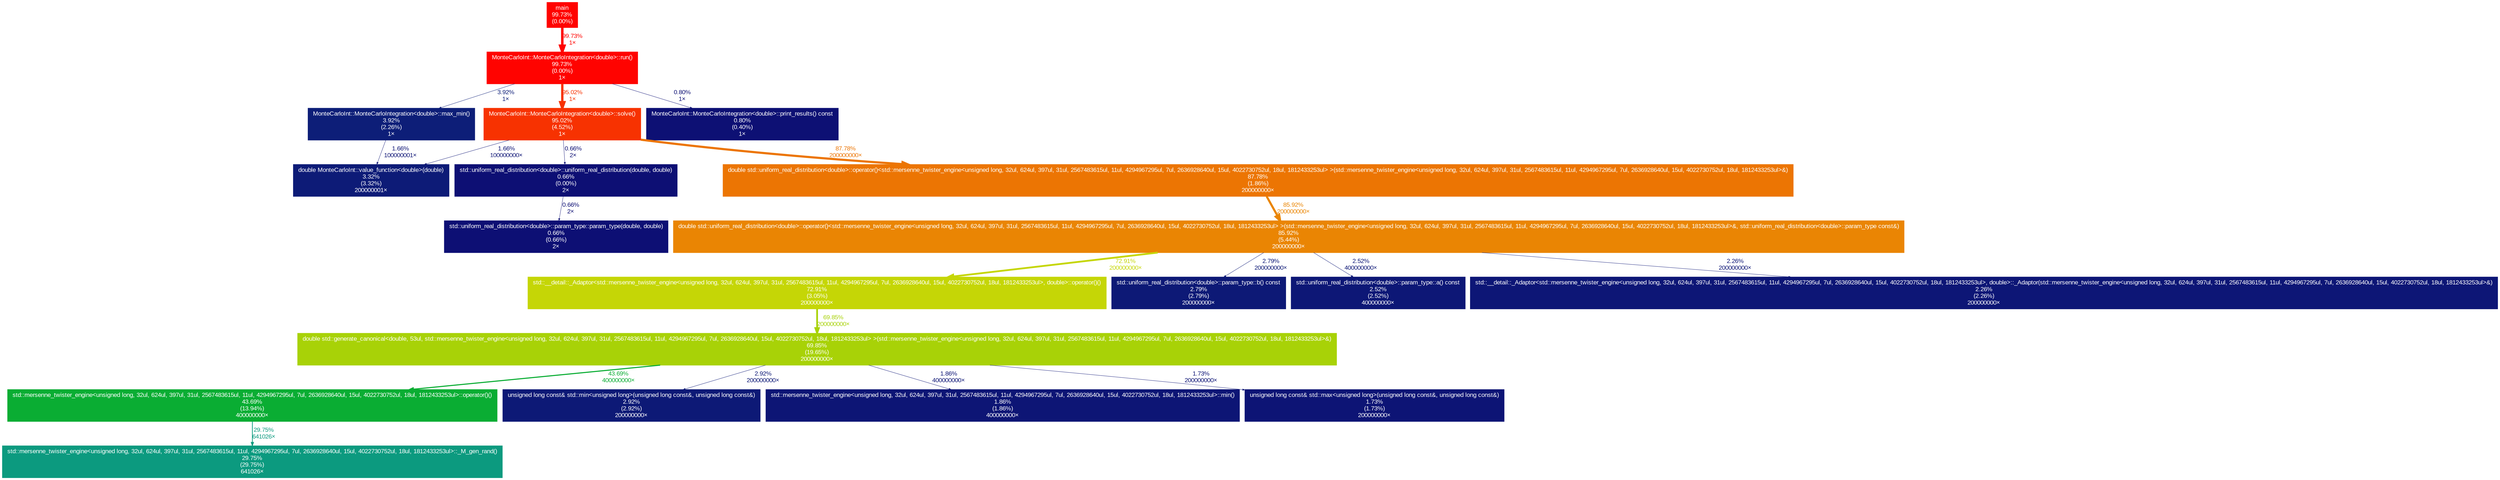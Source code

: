 digraph {
	graph [fontname=Arial, nodesep=0.125, ranksep=0.25];
	node [fontcolor=white, fontname=Arial, height=0, shape=box, style=filled, width=0];
	edge [fontname=Arial];
	1 [color="#ff0300", fontcolor="#ffffff", fontsize="10.00", label="main\n99.73%\n(0.00%)"];
	1 -> 2 [arrowsize="1.00", color="#ff0300", fontcolor="#ff0300", fontsize="10.00", label="99.73%\n1×", labeldistance="3.99", penwidth="3.99"];
	2 [color="#ff0300", fontcolor="#ffffff", fontsize="10.00", label="MonteCarloInt::MonteCarloIntegration<double>::run()\n99.73%\n(0.00%)\n1×"];
	2 -> 3 [arrowsize="0.97", color="#f73201", fontcolor="#f73201", fontsize="10.00", label="95.02%\n1×", labeldistance="3.80", penwidth="3.80"];
	2 -> 10 [arrowsize="0.35", color="#0d1e78", fontcolor="#0d1e78", fontsize="10.00", label="3.92%\n1×", labeldistance="0.50", penwidth="0.50"];
	2 -> 20 [arrowsize="0.35", color="#0d1074", fontcolor="#0d1074", fontsize="10.00", label="0.80%\n1×", labeldistance="0.50", penwidth="0.50"];
	3 [color="#f73201", fontcolor="#ffffff", fontsize="10.00", label="MonteCarloInt::MonteCarloIntegration<double>::solve()\n95.02%\n(4.52%)\n1×"];
	3 -> 4 [arrowsize="0.94", color="#ec7503", fontcolor="#ec7503", fontsize="10.00", label="87.78%\n200000000×", labeldistance="3.51", penwidth="3.51"];
	3 -> 11 [arrowsize="0.35", color="#0d1475", fontcolor="#0d1475", fontsize="10.00", label="1.66%\n100000000×", labeldistance="0.50", penwidth="0.50"];
	3 -> 19 [arrowsize="0.35", color="#0d0f74", fontcolor="#0d0f74", fontsize="10.00", label="0.66%\n2×", labeldistance="0.50", penwidth="0.50"];
	4 [color="#ec7503", fontcolor="#ffffff", fontsize="10.00", label="double std::uniform_real_distribution<double>::operator()<std::mersenne_twister_engine<unsigned long, 32ul, 624ul, 397ul, 31ul, 2567483615ul, 11ul, 4294967295ul, 7ul, 2636928640ul, 15ul, 4022730752ul, 18ul, 1812433253ul> >(std::mersenne_twister_engine<unsigned long, 32ul, 624ul, 397ul, 31ul, 2567483615ul, 11ul, 4294967295ul, 7ul, 2636928640ul, 15ul, 4022730752ul, 18ul, 1812433253ul>&)\n87.78%\n(1.86%)\n200000000×"];
	4 -> 5 [arrowsize="0.93", color="#ea8503", fontcolor="#ea8503", fontsize="10.00", label="85.92%\n200000000×", labeldistance="3.44", penwidth="3.44"];
	5 [color="#ea8503", fontcolor="#ffffff", fontsize="10.00", label="double std::uniform_real_distribution<double>::operator()<std::mersenne_twister_engine<unsigned long, 32ul, 624ul, 397ul, 31ul, 2567483615ul, 11ul, 4294967295ul, 7ul, 2636928640ul, 15ul, 4022730752ul, 18ul, 1812433253ul> >(std::mersenne_twister_engine<unsigned long, 32ul, 624ul, 397ul, 31ul, 2567483615ul, 11ul, 4294967295ul, 7ul, 2636928640ul, 15ul, 4022730752ul, 18ul, 1812433253ul>&, std::uniform_real_distribution<double>::param_type const&)\n85.92%\n(5.44%)\n200000000×"];
	5 -> 6 [arrowsize="0.85", color="#c5d606", fontcolor="#c5d606", fontsize="10.00", label="72.91%\n200000000×", labeldistance="2.92", penwidth="2.92"];
	5 -> 13 [arrowsize="0.35", color="#0d1976", fontcolor="#0d1976", fontsize="10.00", label="2.79%\n200000000×", labeldistance="0.50", penwidth="0.50"];
	5 -> 14 [arrowsize="0.35", color="#0d1776", fontcolor="#0d1776", fontsize="10.00", label="2.52%\n400000000×", labeldistance="0.50", penwidth="0.50"];
	5 -> 15 [arrowsize="0.35", color="#0d1676", fontcolor="#0d1676", fontsize="10.00", label="2.26%\n200000000×", labeldistance="0.50", penwidth="0.50"];
	6 [color="#c5d606", fontcolor="#ffffff", fontsize="10.00", label="std::__detail::_Adaptor<std::mersenne_twister_engine<unsigned long, 32ul, 624ul, 397ul, 31ul, 2567483615ul, 11ul, 4294967295ul, 7ul, 2636928640ul, 15ul, 4022730752ul, 18ul, 1812433253ul>, double>::operator()()\n72.91%\n(3.05%)\n200000000×"];
	6 -> 7 [arrowsize="0.84", color="#a8d207", fontcolor="#a8d207", fontsize="10.00", label="69.85%\n200000000×", labeldistance="2.79", penwidth="2.79"];
	7 [color="#a8d207", fontcolor="#ffffff", fontsize="10.00", label="double std::generate_canonical<double, 53ul, std::mersenne_twister_engine<unsigned long, 32ul, 624ul, 397ul, 31ul, 2567483615ul, 11ul, 4294967295ul, 7ul, 2636928640ul, 15ul, 4022730752ul, 18ul, 1812433253ul> >(std::mersenne_twister_engine<unsigned long, 32ul, 624ul, 397ul, 31ul, 2567483615ul, 11ul, 4294967295ul, 7ul, 2636928640ul, 15ul, 4022730752ul, 18ul, 1812433253ul>&)\n69.85%\n(19.65%)\n200000000×"];
	7 -> 8 [arrowsize="0.66", color="#0aad33", fontcolor="#0aad33", fontsize="10.00", label="43.69%\n400000000×", labeldistance="1.75", penwidth="1.75"];
	7 -> 12 [arrowsize="0.35", color="#0d1976", fontcolor="#0d1976", fontsize="10.00", label="2.92%\n200000000×", labeldistance="0.50", penwidth="0.50"];
	7 -> 16 [arrowsize="0.35", color="#0d1575", fontcolor="#0d1575", fontsize="10.00", label="1.86%\n400000000×", labeldistance="0.50", penwidth="0.50"];
	7 -> 17 [arrowsize="0.35", color="#0d1475", fontcolor="#0d1475", fontsize="10.00", label="1.73%\n200000000×", labeldistance="0.50", penwidth="0.50"];
	8 [color="#0aad33", fontcolor="#ffffff", fontsize="10.00", label="std::mersenne_twister_engine<unsigned long, 32ul, 624ul, 397ul, 31ul, 2567483615ul, 11ul, 4294967295ul, 7ul, 2636928640ul, 15ul, 4022730752ul, 18ul, 1812433253ul>::operator()()\n43.69%\n(13.94%)\n400000000×"];
	8 -> 9 [arrowsize="0.55", color="#0c9a7f", fontcolor="#0c9a7f", fontsize="10.00", label="29.75%\n641026×", labeldistance="1.19", penwidth="1.19"];
	9 [color="#0c9a7f", fontcolor="#ffffff", fontsize="10.00", label="std::mersenne_twister_engine<unsigned long, 32ul, 624ul, 397ul, 31ul, 2567483615ul, 11ul, 4294967295ul, 7ul, 2636928640ul, 15ul, 4022730752ul, 18ul, 1812433253ul>::_M_gen_rand()\n29.75%\n(29.75%)\n641026×"];
	10 [color="#0d1e78", fontcolor="#ffffff", fontsize="10.00", label="MonteCarloInt::MonteCarloIntegration<double>::max_min()\n3.92%\n(2.26%)\n1×"];
	10 -> 11 [arrowsize="0.35", color="#0d1475", fontcolor="#0d1475", fontsize="10.00", label="1.66%\n100000001×", labeldistance="0.50", penwidth="0.50"];
	11 [color="#0d1b77", fontcolor="#ffffff", fontsize="10.00", label="double MonteCarloInt::value_function<double>(double)\n3.32%\n(3.32%)\n200000001×"];
	12 [color="#0d1976", fontcolor="#ffffff", fontsize="10.00", label="unsigned long const& std::min<unsigned long>(unsigned long const&, unsigned long const&)\n2.92%\n(2.92%)\n200000000×"];
	13 [color="#0d1976", fontcolor="#ffffff", fontsize="10.00", label="std::uniform_real_distribution<double>::param_type::b() const\n2.79%\n(2.79%)\n200000000×"];
	14 [color="#0d1776", fontcolor="#ffffff", fontsize="10.00", label="std::uniform_real_distribution<double>::param_type::a() const\n2.52%\n(2.52%)\n400000000×"];
	15 [color="#0d1676", fontcolor="#ffffff", fontsize="10.00", label="std::__detail::_Adaptor<std::mersenne_twister_engine<unsigned long, 32ul, 624ul, 397ul, 31ul, 2567483615ul, 11ul, 4294967295ul, 7ul, 2636928640ul, 15ul, 4022730752ul, 18ul, 1812433253ul>, double>::_Adaptor(std::mersenne_twister_engine<unsigned long, 32ul, 624ul, 397ul, 31ul, 2567483615ul, 11ul, 4294967295ul, 7ul, 2636928640ul, 15ul, 4022730752ul, 18ul, 1812433253ul>&)\n2.26%\n(2.26%)\n200000000×"];
	16 [color="#0d1575", fontcolor="#ffffff", fontsize="10.00", label="std::mersenne_twister_engine<unsigned long, 32ul, 624ul, 397ul, 31ul, 2567483615ul, 11ul, 4294967295ul, 7ul, 2636928640ul, 15ul, 4022730752ul, 18ul, 1812433253ul>::min()\n1.86%\n(1.86%)\n400000000×"];
	17 [color="#0d1475", fontcolor="#ffffff", fontsize="10.00", label="unsigned long const& std::max<unsigned long>(unsigned long const&, unsigned long const&)\n1.73%\n(1.73%)\n200000000×"];
	18 [color="#0d0f74", fontcolor="#ffffff", fontsize="10.00", label="std::uniform_real_distribution<double>::param_type::param_type(double, double)\n0.66%\n(0.66%)\n2×"];
	19 [color="#0d0f74", fontcolor="#ffffff", fontsize="10.00", label="std::uniform_real_distribution<double>::uniform_real_distribution(double, double)\n0.66%\n(0.00%)\n2×"];
	19 -> 18 [arrowsize="0.35", color="#0d0f74", fontcolor="#0d0f74", fontsize="10.00", label="0.66%\n2×", labeldistance="0.50", penwidth="0.50"];
	20 [color="#0d1074", fontcolor="#ffffff", fontsize="10.00", label="MonteCarloInt::MonteCarloIntegration<double>::print_results() const\n0.80%\n(0.40%)\n1×"];
}
